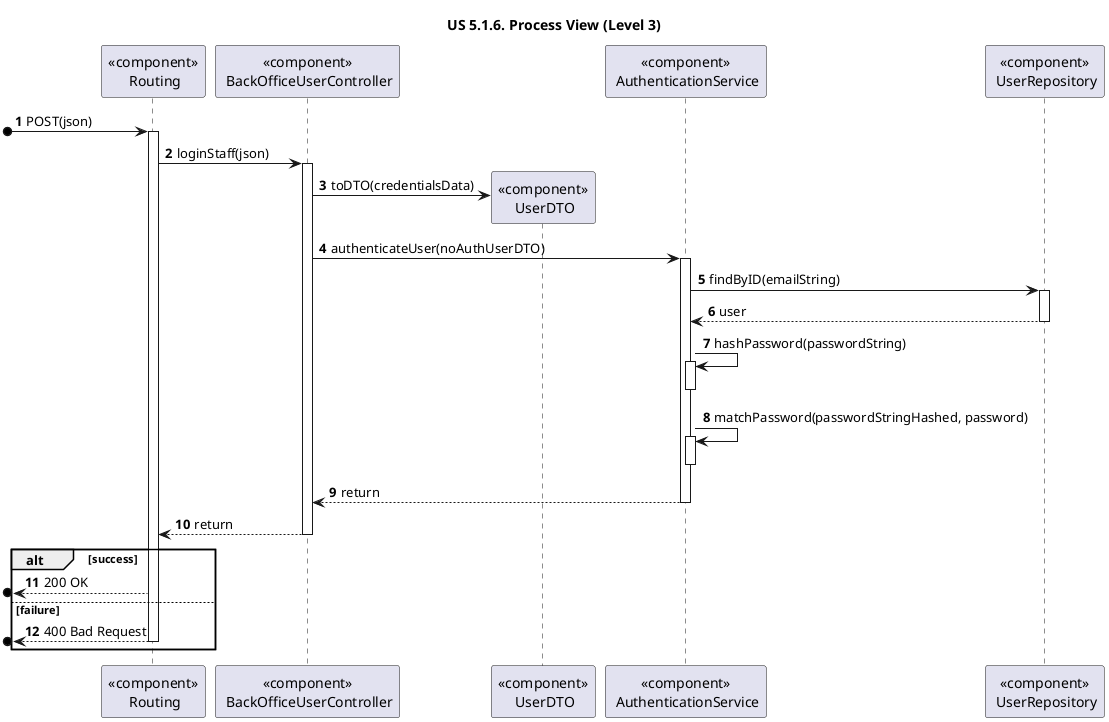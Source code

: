 @startuml
'https://plantuml.com/sequence-diagram

title "US 5.1.6. Process View (Level 3)"

autonumber

participant "<<component>>\n Routing" as ROUTE
participant "<<component>>\n BackOfficeUserController" as CONTROL

participant "<<component>>\n UserDTO" as UserDTO

participant "<<component>>\n AuthenticationService" as AUTHServ
participant "<<component>>\n UserRepository" as AUTHRepo


[o-> ROUTE : POST(json)
activate ROUTE

ROUTE -> CONTROL : loginStaff(json)
activate CONTROL

CONTROL -> UserDTO** : toDTO(credentialsData)

CONTROL -> AUTHServ : authenticateUser(noAuthUserDTO)
activate AUTHServ

AUTHServ -> AUTHRepo : findByID(emailString)
activate AUTHRepo


AUTHRepo --> AUTHServ : user
deactivate AUTHRepo

AUTHServ -> AUTHServ : hashPassword(passwordString)
activate AUTHServ
deactivate AUTHServ

AUTHServ -> AUTHServ : matchPassword(passwordStringHashed, password)
activate AUTHServ
deactivate AUTHServ

AUTHServ --> CONTROL : return
deactivate AUTHServ

CONTROL --> ROUTE : return
deactivate CONTROL

alt success
[o<-- ROUTE : 200 OK

else failure

[o<-- ROUTE : 400 Bad Request
deactivate ROUTE
end alt

@enduml